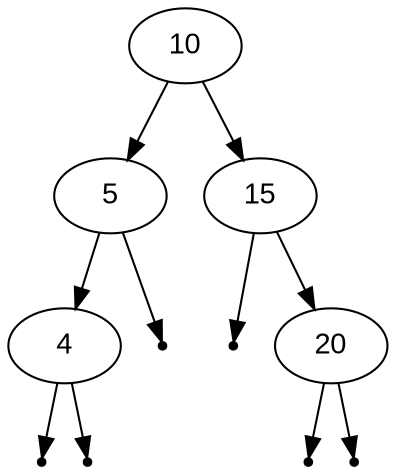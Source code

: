 digraph BST {
    node [fontname="Arial"];
    "10"-> "5";
    "10"-> "15";
    "5"-> "4";
    null0 [shape=point];
    "5"-> null0;
    null1 [shape=point];
    "4"-> null1;
    null2 [shape=point];
    "4"-> null2;
    null3 [shape=point];
    "15"-> null3;
    "15"-> "20";
    null4 [shape=point];
    "20"-> null4;
    null5 [shape=point];
    "20"-> null5;
}
